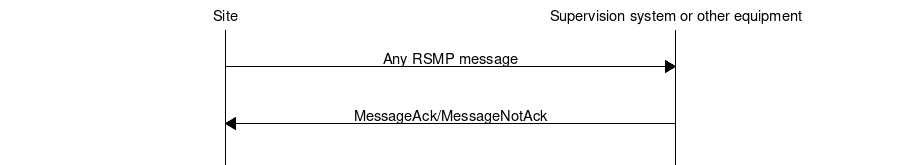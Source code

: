 # MSC for Message ack from site

msc {
  hscale = "1.5", arcgradient = "0";

  Site, "Supervision system or other equipment";

  |||;
  Site=>"Supervision system or other equipment" [ label = "Any RSMP message" ];
  |||;
  Site<="Supervision system or other equipment" [ label = "MessageAck/MessageNotAck" ];
  |||;
}
